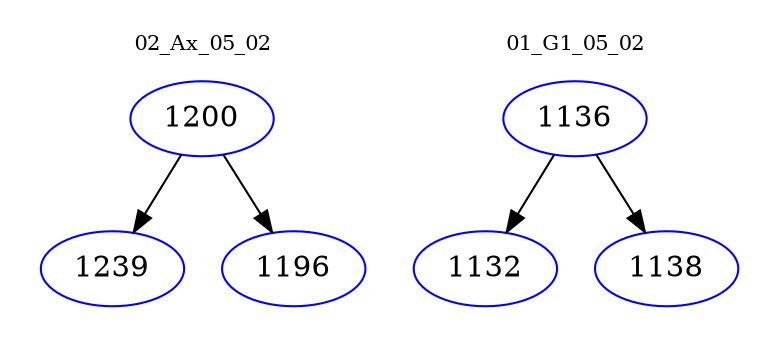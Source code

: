 digraph{
subgraph cluster_0 {
color = white
label = "02_Ax_05_02";
fontsize=10;
T0_1200 [label="1200", color="blue"]
T0_1200 -> T0_1239 [color="black"]
T0_1239 [label="1239", color="blue"]
T0_1200 -> T0_1196 [color="black"]
T0_1196 [label="1196", color="blue"]
}
subgraph cluster_1 {
color = white
label = "01_G1_05_02";
fontsize=10;
T1_1136 [label="1136", color="blue"]
T1_1136 -> T1_1132 [color="black"]
T1_1132 [label="1132", color="blue"]
T1_1136 -> T1_1138 [color="black"]
T1_1138 [label="1138", color="blue"]
}
}

